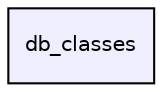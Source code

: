 digraph "db_classes" {
  compound=true
  node [ fontsize="10", fontname="Helvetica"];
  edge [ labelfontsize="10", labelfontname="Helvetica"];
  dir_53852236c5ec0152dd2b4a6a70d58791 [shape=box, label="db_classes", style="filled", fillcolor="#eeeeff", pencolor="black", URL="dir_53852236c5ec0152dd2b4a6a70d58791.html"];
}
